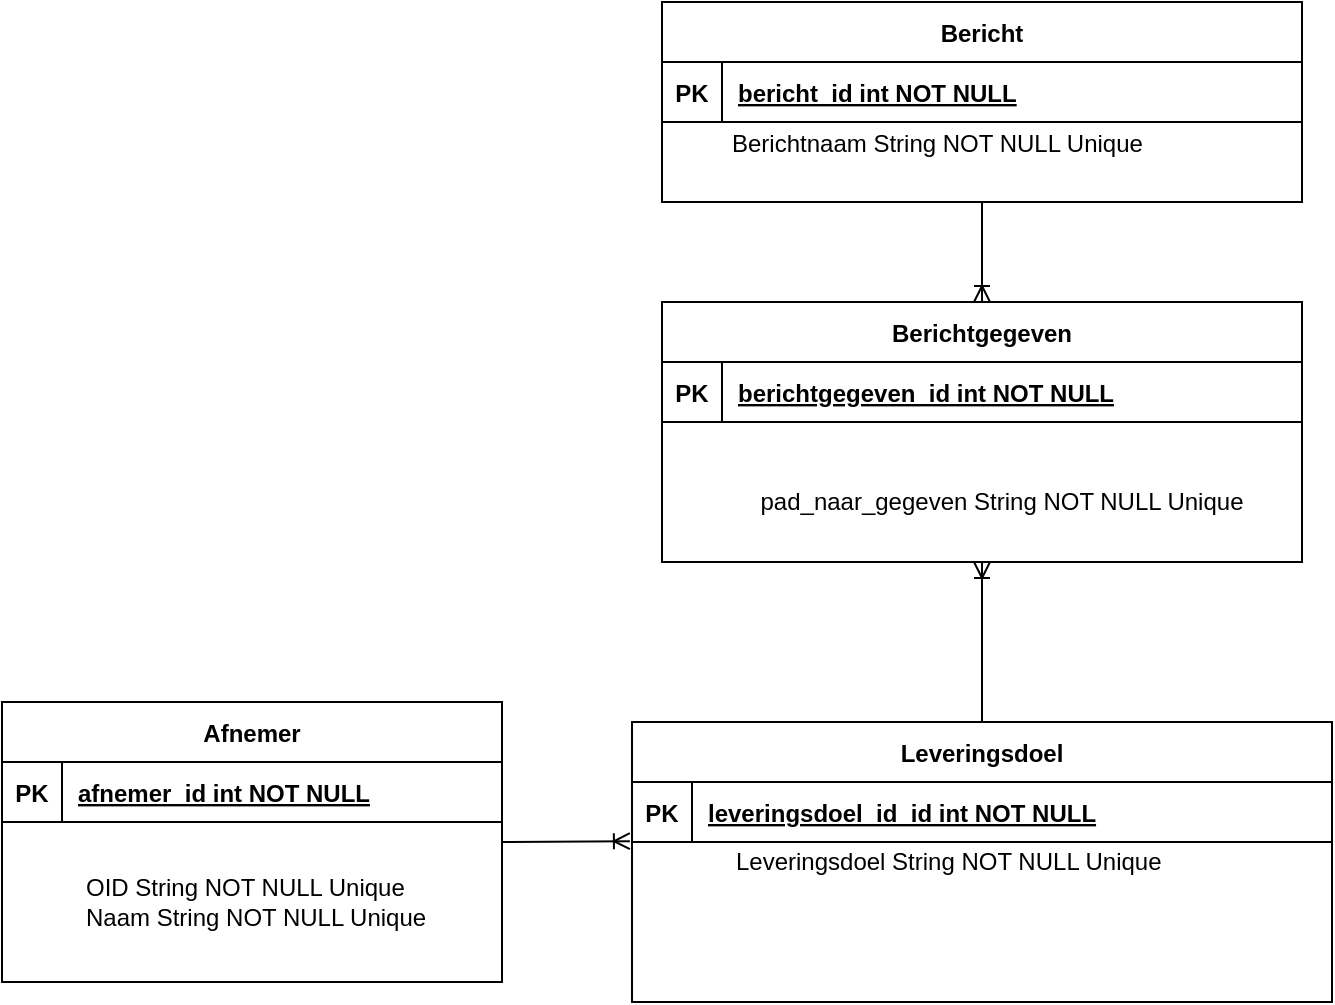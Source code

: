 <mxfile version="14.1.8" type="device"><diagram id="R2lEEEUBdFMjLlhIrx00" name="Page-1"><mxGraphModel dx="1288" dy="878" grid="1" gridSize="10" guides="1" tooltips="1" connect="1" arrows="1" fold="1" page="1" pageScale="1" pageWidth="850" pageHeight="1100" math="0" shadow="0" extFonts="Permanent Marker^https://fonts.googleapis.com/css?family=Permanent+Marker"><root><mxCell id="0"/><mxCell id="1" parent="0"/><mxCell id="fqKYAkQiZNu3pnxsQgmL-10" value="" style="group" parent="1" vertex="1" connectable="0"><mxGeometry x="400" y="140" width="320" height="100" as="geometry"/></mxCell><mxCell id="fqKYAkQiZNu3pnxsQgmL-5" value="Bericht" style="shape=table;startSize=30;container=1;collapsible=1;childLayout=tableLayout;fixedRows=1;rowLines=0;fontStyle=1;align=center;resizeLast=1;" parent="fqKYAkQiZNu3pnxsQgmL-10" vertex="1"><mxGeometry width="320" height="100" as="geometry"/></mxCell><mxCell id="fqKYAkQiZNu3pnxsQgmL-6" value="" style="shape=partialRectangle;collapsible=0;dropTarget=0;pointerEvents=0;fillColor=none;points=[[0,0.5],[1,0.5]];portConstraint=eastwest;top=0;left=0;right=0;bottom=1;" parent="fqKYAkQiZNu3pnxsQgmL-5" vertex="1"><mxGeometry y="30" width="320" height="30" as="geometry"/></mxCell><mxCell id="fqKYAkQiZNu3pnxsQgmL-7" value="PK" style="shape=partialRectangle;overflow=hidden;connectable=0;fillColor=none;top=0;left=0;bottom=0;right=0;fontStyle=1;" parent="fqKYAkQiZNu3pnxsQgmL-6" vertex="1"><mxGeometry width="30" height="30" as="geometry"/></mxCell><mxCell id="fqKYAkQiZNu3pnxsQgmL-8" value="bericht_id int NOT NULL " style="shape=partialRectangle;overflow=hidden;connectable=0;fillColor=none;top=0;left=0;bottom=0;right=0;align=left;spacingLeft=6;fontStyle=5;" parent="fqKYAkQiZNu3pnxsQgmL-6" vertex="1"><mxGeometry x="30" width="290" height="30" as="geometry"/></mxCell><mxCell id="fqKYAkQiZNu3pnxsQgmL-9" value="Berichtnaam String NOT NULL Unique&lt;br&gt;" style="text;html=1;strokeColor=none;fillColor=none;align=left;verticalAlign=middle;whiteSpace=wrap;rounded=0;" parent="fqKYAkQiZNu3pnxsQgmL-10" vertex="1"><mxGeometry x="32.821" y="50" width="213.333" height="42.857" as="geometry"/></mxCell><mxCell id="fqKYAkQiZNu3pnxsQgmL-11" value="" style="group" parent="1" vertex="1" connectable="0"><mxGeometry x="70" y="490" width="250" height="140" as="geometry"/></mxCell><mxCell id="C-vyLk0tnHw3VtMMgP7b-23" value="Afnemer" style="shape=table;startSize=30;container=1;collapsible=1;childLayout=tableLayout;fixedRows=1;rowLines=0;fontStyle=1;align=center;resizeLast=1;" parent="fqKYAkQiZNu3pnxsQgmL-11" vertex="1"><mxGeometry width="250" height="140" as="geometry"/></mxCell><mxCell id="C-vyLk0tnHw3VtMMgP7b-24" value="" style="shape=partialRectangle;collapsible=0;dropTarget=0;pointerEvents=0;fillColor=none;points=[[0,0.5],[1,0.5]];portConstraint=eastwest;top=0;left=0;right=0;bottom=1;" parent="C-vyLk0tnHw3VtMMgP7b-23" vertex="1"><mxGeometry y="30" width="250" height="30" as="geometry"/></mxCell><mxCell id="C-vyLk0tnHw3VtMMgP7b-25" value="PK" style="shape=partialRectangle;overflow=hidden;connectable=0;fillColor=none;top=0;left=0;bottom=0;right=0;fontStyle=1;" parent="C-vyLk0tnHw3VtMMgP7b-24" vertex="1"><mxGeometry width="30" height="30" as="geometry"/></mxCell><mxCell id="C-vyLk0tnHw3VtMMgP7b-26" value="afnemer_id int NOT NULL " style="shape=partialRectangle;overflow=hidden;connectable=0;fillColor=none;top=0;left=0;bottom=0;right=0;align=left;spacingLeft=6;fontStyle=5;" parent="C-vyLk0tnHw3VtMMgP7b-24" vertex="1"><mxGeometry x="30" width="220" height="30" as="geometry"/></mxCell><mxCell id="fqKYAkQiZNu3pnxsQgmL-2" value="OID String NOT NULL Unique&lt;br&gt;&lt;div&gt;&lt;span&gt;Naam String NOT NULL Unique&lt;/span&gt;&lt;/div&gt;" style="text;html=1;strokeColor=none;fillColor=none;align=left;verticalAlign=middle;whiteSpace=wrap;rounded=0;" parent="fqKYAkQiZNu3pnxsQgmL-11" vertex="1"><mxGeometry x="40" y="70" width="190" height="60" as="geometry"/></mxCell><mxCell id="fqKYAkQiZNu3pnxsQgmL-34" value="" style="group" parent="1" vertex="1" connectable="0"><mxGeometry x="400" y="290" width="320" height="130" as="geometry"/></mxCell><mxCell id="fqKYAkQiZNu3pnxsQgmL-13" value="Berichtgegeven" style="shape=table;startSize=30;container=1;collapsible=1;childLayout=tableLayout;fixedRows=1;rowLines=0;fontStyle=1;align=center;resizeLast=1;" parent="fqKYAkQiZNu3pnxsQgmL-34" vertex="1"><mxGeometry width="320" height="130" as="geometry"/></mxCell><mxCell id="fqKYAkQiZNu3pnxsQgmL-14" value="" style="shape=partialRectangle;collapsible=0;dropTarget=0;pointerEvents=0;fillColor=none;points=[[0,0.5],[1,0.5]];portConstraint=eastwest;top=0;left=0;right=0;bottom=1;" parent="fqKYAkQiZNu3pnxsQgmL-13" vertex="1"><mxGeometry y="30" width="320" height="30" as="geometry"/></mxCell><mxCell id="fqKYAkQiZNu3pnxsQgmL-15" value="PK" style="shape=partialRectangle;overflow=hidden;connectable=0;fillColor=none;top=0;left=0;bottom=0;right=0;fontStyle=1;" parent="fqKYAkQiZNu3pnxsQgmL-14" vertex="1"><mxGeometry width="30" height="30" as="geometry"/></mxCell><mxCell id="fqKYAkQiZNu3pnxsQgmL-16" value="berichtgegeven_id int NOT NULL " style="shape=partialRectangle;overflow=hidden;connectable=0;fillColor=none;top=0;left=0;bottom=0;right=0;align=left;spacingLeft=6;fontStyle=5;" parent="fqKYAkQiZNu3pnxsQgmL-14" vertex="1"><mxGeometry x="30" width="290" height="30" as="geometry"/></mxCell><mxCell id="fqKYAkQiZNu3pnxsQgmL-24" value="pad_naar_gegeven String NOT NULL Unique" style="text;html=1;strokeColor=none;fillColor=none;align=center;verticalAlign=middle;whiteSpace=wrap;rounded=0;" parent="fqKYAkQiZNu3pnxsQgmL-34" vertex="1"><mxGeometry x="40" y="70" width="260" height="60" as="geometry"/></mxCell><mxCell id="fqKYAkQiZNu3pnxsQgmL-37" value="" style="fontSize=12;html=1;endArrow=ERoneToMany;exitX=0.5;exitY=1;exitDx=0;exitDy=0;entryX=0.5;entryY=0;entryDx=0;entryDy=0;" parent="1" source="fqKYAkQiZNu3pnxsQgmL-5" target="fqKYAkQiZNu3pnxsQgmL-13" edge="1"><mxGeometry width="100" height="100" relative="1" as="geometry"><mxPoint x="420" y="580" as="sourcePoint"/><mxPoint x="723" y="590" as="targetPoint"/></mxGeometry></mxCell><mxCell id="fqKYAkQiZNu3pnxsQgmL-38" value="" style="group" parent="1" vertex="1" connectable="0"><mxGeometry x="385" y="470" width="350" height="140" as="geometry"/></mxCell><mxCell id="fqKYAkQiZNu3pnxsQgmL-39" value="Leveringsdoel" style="shape=table;startSize=30;container=1;collapsible=1;childLayout=tableLayout;fixedRows=1;rowLines=0;fontStyle=1;align=center;resizeLast=1;" parent="fqKYAkQiZNu3pnxsQgmL-38" vertex="1"><mxGeometry y="30" width="350" height="140" as="geometry"/></mxCell><mxCell id="fqKYAkQiZNu3pnxsQgmL-40" value="" style="shape=partialRectangle;collapsible=0;dropTarget=0;pointerEvents=0;fillColor=none;points=[[0,0.5],[1,0.5]];portConstraint=eastwest;top=0;left=0;right=0;bottom=1;" parent="fqKYAkQiZNu3pnxsQgmL-39" vertex="1"><mxGeometry y="30" width="350" height="30" as="geometry"/></mxCell><mxCell id="fqKYAkQiZNu3pnxsQgmL-41" value="PK" style="shape=partialRectangle;overflow=hidden;connectable=0;fillColor=none;top=0;left=0;bottom=0;right=0;fontStyle=1;" parent="fqKYAkQiZNu3pnxsQgmL-40" vertex="1"><mxGeometry width="30" height="30" as="geometry"/></mxCell><mxCell id="fqKYAkQiZNu3pnxsQgmL-42" value="leveringsdoel_id_id int NOT NULL " style="shape=partialRectangle;overflow=hidden;connectable=0;fillColor=none;top=0;left=0;bottom=0;right=0;align=left;spacingLeft=6;fontStyle=5;" parent="fqKYAkQiZNu3pnxsQgmL-40" vertex="1"><mxGeometry x="30" width="320" height="30" as="geometry"/></mxCell><mxCell id="fqKYAkQiZNu3pnxsQgmL-43" value="Leveringsdoel String NOT NULL Unique" style="text;html=1;strokeColor=none;fillColor=none;align=left;verticalAlign=middle;whiteSpace=wrap;rounded=0;" parent="fqKYAkQiZNu3pnxsQgmL-38" vertex="1"><mxGeometry x="50" y="70" width="240" height="60" as="geometry"/></mxCell><mxCell id="fqKYAkQiZNu3pnxsQgmL-44" value="" style="fontSize=12;html=1;endArrow=ERoneToMany;exitX=1;exitY=0.5;exitDx=0;exitDy=0;entryX=-0.003;entryY=0.986;entryDx=0;entryDy=0;entryPerimeter=0;" parent="1" source="C-vyLk0tnHw3VtMMgP7b-23" target="fqKYAkQiZNu3pnxsQgmL-40" edge="1"><mxGeometry width="100" height="100" relative="1" as="geometry"><mxPoint x="230" y="300" as="sourcePoint"/><mxPoint x="230" y="390" as="targetPoint"/></mxGeometry></mxCell><mxCell id="fqKYAkQiZNu3pnxsQgmL-45" value="" style="fontSize=12;html=1;endArrow=ERoneToMany;exitX=0.5;exitY=0;exitDx=0;exitDy=0;entryX=0.5;entryY=1;entryDx=0;entryDy=0;" parent="1" source="fqKYAkQiZNu3pnxsQgmL-39" target="fqKYAkQiZNu3pnxsQgmL-13" edge="1"><mxGeometry width="100" height="100" relative="1" as="geometry"><mxPoint x="330" y="550" as="sourcePoint"/><mxPoint x="408.95" y="549.58" as="targetPoint"/></mxGeometry></mxCell></root></mxGraphModel></diagram></mxfile>
